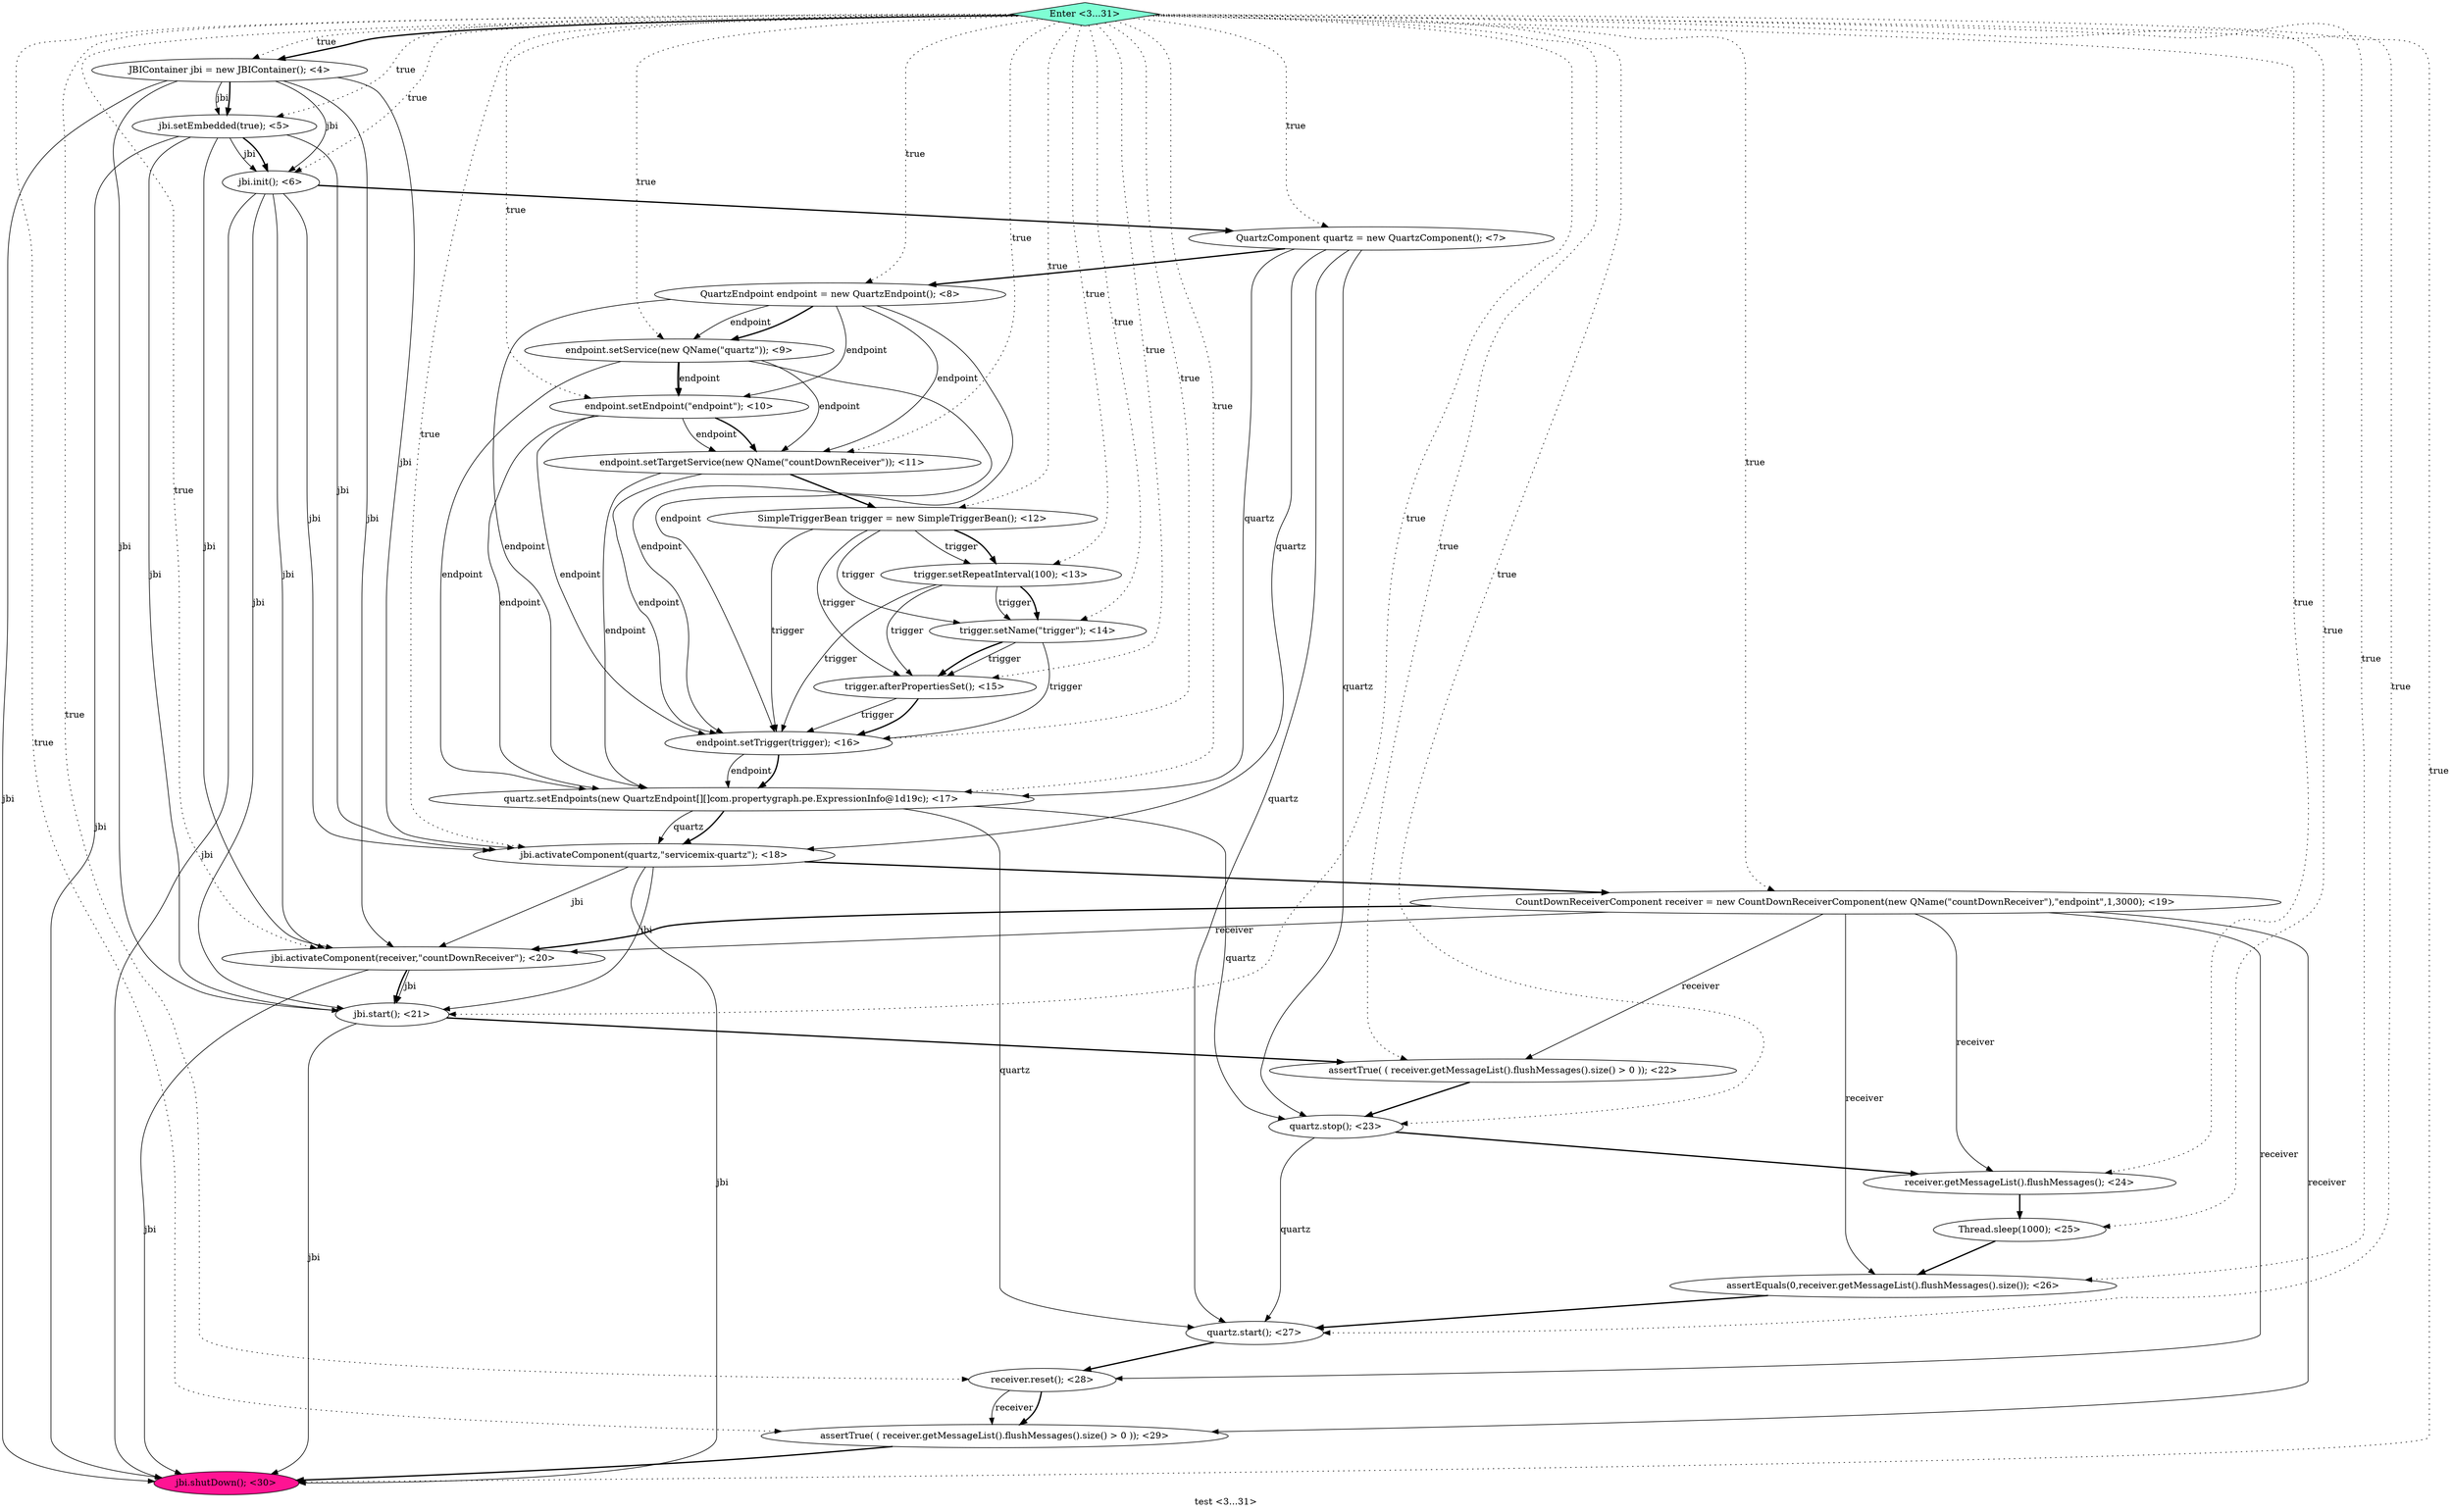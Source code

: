 digraph PDG {
label = "test <3...31>";
0.13 [style = filled, label = "quartz.setEndpoints(new QuartzEndpoint[][]com.propertygraph.pe.ExpressionInfo@1d19c); <17>", fillcolor = white, shape = ellipse];
0.19 [style = filled, label = "quartz.stop(); <23>", fillcolor = white, shape = ellipse];
0.15 [style = filled, label = "CountDownReceiverComponent receiver = new CountDownReceiverComponent(new QName(\"countDownReceiver\"),\"endpoint\",1,3000); <19>", fillcolor = white, shape = ellipse];
0.20 [style = filled, label = "receiver.getMessageList().flushMessages(); <24>", fillcolor = white, shape = ellipse];
0.0 [style = filled, label = "JBIContainer jbi = new JBIContainer(); <4>", fillcolor = white, shape = ellipse];
0.8 [style = filled, label = "SimpleTriggerBean trigger = new SimpleTriggerBean(); <12>", fillcolor = white, shape = ellipse];
0.23 [style = filled, label = "quartz.start(); <27>", fillcolor = white, shape = ellipse];
0.14 [style = filled, label = "jbi.activateComponent(quartz,\"servicemix-quartz\"); <18>", fillcolor = white, shape = ellipse];
0.21 [style = filled, label = "Thread.sleep(1000); <25>", fillcolor = white, shape = ellipse];
0.26 [style = filled, label = "jbi.shutDown(); <30>", fillcolor = deeppink, shape = ellipse];
0.12 [style = filled, label = "endpoint.setTrigger(trigger); <16>", fillcolor = white, shape = ellipse];
0.2 [style = filled, label = "jbi.init(); <6>", fillcolor = white, shape = ellipse];
0.18 [style = filled, label = "assertTrue( ( receiver.getMessageList().flushMessages().size() > 0 )); <22>", fillcolor = white, shape = ellipse];
0.9 [style = filled, label = "trigger.setRepeatInterval(100); <13>", fillcolor = white, shape = ellipse];
0.7 [style = filled, label = "endpoint.setTargetService(new QName(\"countDownReceiver\")); <11>", fillcolor = white, shape = ellipse];
0.22 [style = filled, label = "assertEquals(0,receiver.getMessageList().flushMessages().size()); <26>", fillcolor = white, shape = ellipse];
0.17 [style = filled, label = "jbi.start(); <21>", fillcolor = white, shape = ellipse];
0.1 [style = filled, label = "jbi.setEmbedded(true); <5>", fillcolor = white, shape = ellipse];
0.25 [style = filled, label = "assertTrue( ( receiver.getMessageList().flushMessages().size() > 0 )); <29>", fillcolor = white, shape = ellipse];
0.4 [style = filled, label = "QuartzEndpoint endpoint = new QuartzEndpoint(); <8>", fillcolor = white, shape = ellipse];
0.11 [style = filled, label = "trigger.afterPropertiesSet(); <15>", fillcolor = white, shape = ellipse];
0.6 [style = filled, label = "endpoint.setEndpoint(\"endpoint\"); <10>", fillcolor = white, shape = ellipse];
0.16 [style = filled, label = "jbi.activateComponent(receiver,\"countDownReceiver\"); <20>", fillcolor = white, shape = ellipse];
0.5 [style = filled, label = "endpoint.setService(new QName(\"quartz\")); <9>", fillcolor = white, shape = ellipse];
0.24 [style = filled, label = "receiver.reset(); <28>", fillcolor = white, shape = ellipse];
0.3 [style = filled, label = "QuartzComponent quartz = new QuartzComponent(); <7>", fillcolor = white, shape = ellipse];
0.10 [style = filled, label = "trigger.setName(\"trigger\"); <14>", fillcolor = white, shape = ellipse];
0.27 [style = filled, label = "Enter <3...31>", fillcolor = aquamarine, shape = diamond];
0.0 -> 0.1 [style = solid, label="jbi"];
0.0 -> 0.1 [style = bold, label=""];
0.0 -> 0.2 [style = solid, label="jbi"];
0.0 -> 0.14 [style = solid, label="jbi"];
0.0 -> 0.16 [style = solid, label="jbi"];
0.0 -> 0.17 [style = solid, label="jbi"];
0.0 -> 0.26 [style = solid, label="jbi"];
0.1 -> 0.2 [style = solid, label="jbi"];
0.1 -> 0.2 [style = bold, label=""];
0.1 -> 0.14 [style = solid, label="jbi"];
0.1 -> 0.16 [style = solid, label="jbi"];
0.1 -> 0.17 [style = solid, label="jbi"];
0.1 -> 0.26 [style = solid, label="jbi"];
0.2 -> 0.3 [style = bold, label=""];
0.2 -> 0.14 [style = solid, label="jbi"];
0.2 -> 0.16 [style = solid, label="jbi"];
0.2 -> 0.17 [style = solid, label="jbi"];
0.2 -> 0.26 [style = solid, label="jbi"];
0.3 -> 0.4 [style = bold, label=""];
0.3 -> 0.13 [style = solid, label="quartz"];
0.3 -> 0.14 [style = solid, label="quartz"];
0.3 -> 0.19 [style = solid, label="quartz"];
0.3 -> 0.23 [style = solid, label="quartz"];
0.4 -> 0.5 [style = solid, label="endpoint"];
0.4 -> 0.5 [style = bold, label=""];
0.4 -> 0.6 [style = solid, label="endpoint"];
0.4 -> 0.7 [style = solid, label="endpoint"];
0.4 -> 0.12 [style = solid, label="endpoint"];
0.4 -> 0.13 [style = solid, label="endpoint"];
0.5 -> 0.6 [style = solid, label="endpoint"];
0.5 -> 0.6 [style = bold, label=""];
0.5 -> 0.7 [style = solid, label="endpoint"];
0.5 -> 0.12 [style = solid, label="endpoint"];
0.5 -> 0.13 [style = solid, label="endpoint"];
0.6 -> 0.7 [style = solid, label="endpoint"];
0.6 -> 0.7 [style = bold, label=""];
0.6 -> 0.12 [style = solid, label="endpoint"];
0.6 -> 0.13 [style = solid, label="endpoint"];
0.7 -> 0.8 [style = bold, label=""];
0.7 -> 0.12 [style = solid, label="endpoint"];
0.7 -> 0.13 [style = solid, label="endpoint"];
0.8 -> 0.9 [style = solid, label="trigger"];
0.8 -> 0.9 [style = bold, label=""];
0.8 -> 0.10 [style = solid, label="trigger"];
0.8 -> 0.11 [style = solid, label="trigger"];
0.8 -> 0.12 [style = solid, label="trigger"];
0.9 -> 0.10 [style = solid, label="trigger"];
0.9 -> 0.10 [style = bold, label=""];
0.9 -> 0.11 [style = solid, label="trigger"];
0.9 -> 0.12 [style = solid, label="trigger"];
0.10 -> 0.11 [style = solid, label="trigger"];
0.10 -> 0.11 [style = bold, label=""];
0.10 -> 0.12 [style = solid, label="trigger"];
0.11 -> 0.12 [style = solid, label="trigger"];
0.11 -> 0.12 [style = bold, label=""];
0.12 -> 0.13 [style = solid, label="endpoint"];
0.12 -> 0.13 [style = bold, label=""];
0.13 -> 0.14 [style = solid, label="quartz"];
0.13 -> 0.14 [style = bold, label=""];
0.13 -> 0.19 [style = solid, label="quartz"];
0.13 -> 0.23 [style = solid, label="quartz"];
0.14 -> 0.15 [style = bold, label=""];
0.14 -> 0.16 [style = solid, label="jbi"];
0.14 -> 0.17 [style = solid, label="jbi"];
0.14 -> 0.26 [style = solid, label="jbi"];
0.15 -> 0.16 [style = solid, label="receiver"];
0.15 -> 0.16 [style = bold, label=""];
0.15 -> 0.18 [style = solid, label="receiver"];
0.15 -> 0.20 [style = solid, label="receiver"];
0.15 -> 0.22 [style = solid, label="receiver"];
0.15 -> 0.24 [style = solid, label="receiver"];
0.15 -> 0.25 [style = solid, label="receiver"];
0.16 -> 0.17 [style = solid, label="jbi"];
0.16 -> 0.17 [style = bold, label=""];
0.16 -> 0.26 [style = solid, label="jbi"];
0.17 -> 0.18 [style = bold, label=""];
0.17 -> 0.26 [style = solid, label="jbi"];
0.18 -> 0.19 [style = bold, label=""];
0.19 -> 0.20 [style = bold, label=""];
0.19 -> 0.23 [style = solid, label="quartz"];
0.20 -> 0.21 [style = bold, label=""];
0.21 -> 0.22 [style = bold, label=""];
0.22 -> 0.23 [style = bold, label=""];
0.23 -> 0.24 [style = bold, label=""];
0.24 -> 0.25 [style = solid, label="receiver"];
0.24 -> 0.25 [style = bold, label=""];
0.25 -> 0.26 [style = bold, label=""];
0.27 -> 0.0 [style = dotted, label="true"];
0.27 -> 0.0 [style = bold, label=""];
0.27 -> 0.1 [style = dotted, label="true"];
0.27 -> 0.2 [style = dotted, label="true"];
0.27 -> 0.3 [style = dotted, label="true"];
0.27 -> 0.4 [style = dotted, label="true"];
0.27 -> 0.5 [style = dotted, label="true"];
0.27 -> 0.6 [style = dotted, label="true"];
0.27 -> 0.7 [style = dotted, label="true"];
0.27 -> 0.8 [style = dotted, label="true"];
0.27 -> 0.9 [style = dotted, label="true"];
0.27 -> 0.10 [style = dotted, label="true"];
0.27 -> 0.11 [style = dotted, label="true"];
0.27 -> 0.12 [style = dotted, label="true"];
0.27 -> 0.13 [style = dotted, label="true"];
0.27 -> 0.14 [style = dotted, label="true"];
0.27 -> 0.15 [style = dotted, label="true"];
0.27 -> 0.16 [style = dotted, label="true"];
0.27 -> 0.17 [style = dotted, label="true"];
0.27 -> 0.18 [style = dotted, label="true"];
0.27 -> 0.19 [style = dotted, label="true"];
0.27 -> 0.20 [style = dotted, label="true"];
0.27 -> 0.21 [style = dotted, label="true"];
0.27 -> 0.22 [style = dotted, label="true"];
0.27 -> 0.23 [style = dotted, label="true"];
0.27 -> 0.24 [style = dotted, label="true"];
0.27 -> 0.25 [style = dotted, label="true"];
0.27 -> 0.26 [style = dotted, label="true"];
}
